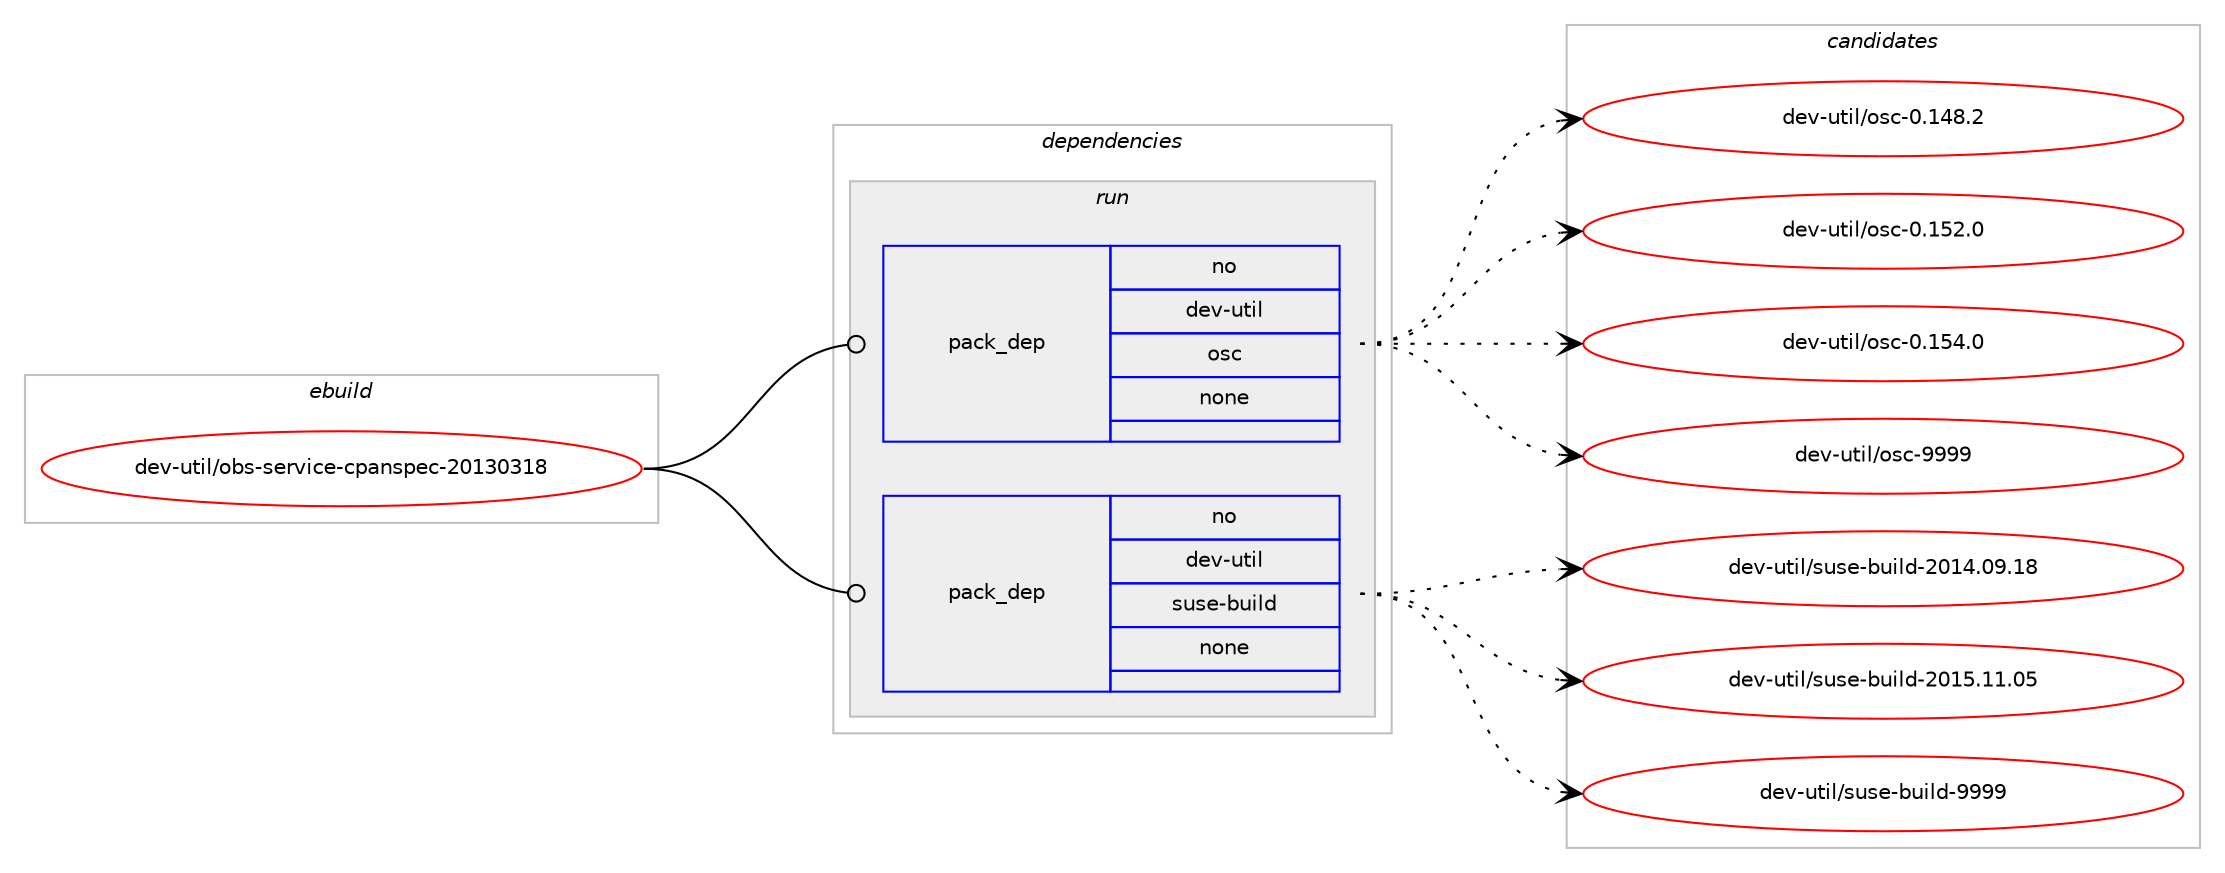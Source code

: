 digraph prolog {

# *************
# Graph options
# *************

newrank=true;
concentrate=true;
compound=true;
graph [rankdir=LR,fontname=Helvetica,fontsize=10,ranksep=1.5];#, ranksep=2.5, nodesep=0.2];
edge  [arrowhead=vee];
node  [fontname=Helvetica,fontsize=10];

# **********
# The ebuild
# **********

subgraph cluster_leftcol {
color=gray;
rank=same;
label=<<i>ebuild</i>>;
id [label="dev-util/obs-service-cpanspec-20130318", color=red, width=4, href="../dev-util/obs-service-cpanspec-20130318.svg"];
}

# ****************
# The dependencies
# ****************

subgraph cluster_midcol {
color=gray;
label=<<i>dependencies</i>>;
subgraph cluster_compile {
fillcolor="#eeeeee";
style=filled;
label=<<i>compile</i>>;
}
subgraph cluster_compileandrun {
fillcolor="#eeeeee";
style=filled;
label=<<i>compile and run</i>>;
}
subgraph cluster_run {
fillcolor="#eeeeee";
style=filled;
label=<<i>run</i>>;
subgraph pack204759 {
dependency287562 [label=<<TABLE BORDER="0" CELLBORDER="1" CELLSPACING="0" CELLPADDING="4" WIDTH="220"><TR><TD ROWSPAN="6" CELLPADDING="30">pack_dep</TD></TR><TR><TD WIDTH="110">no</TD></TR><TR><TD>dev-util</TD></TR><TR><TD>osc</TD></TR><TR><TD>none</TD></TR><TR><TD></TD></TR></TABLE>>, shape=none, color=blue];
}
id:e -> dependency287562:w [weight=20,style="solid",arrowhead="odot"];
subgraph pack204760 {
dependency287563 [label=<<TABLE BORDER="0" CELLBORDER="1" CELLSPACING="0" CELLPADDING="4" WIDTH="220"><TR><TD ROWSPAN="6" CELLPADDING="30">pack_dep</TD></TR><TR><TD WIDTH="110">no</TD></TR><TR><TD>dev-util</TD></TR><TR><TD>suse-build</TD></TR><TR><TD>none</TD></TR><TR><TD></TD></TR></TABLE>>, shape=none, color=blue];
}
id:e -> dependency287563:w [weight=20,style="solid",arrowhead="odot"];
}
}

# **************
# The candidates
# **************

subgraph cluster_choices {
rank=same;
color=gray;
label=<<i>candidates</i>>;

subgraph choice204759 {
color=black;
nodesep=1;
choice1001011184511711610510847111115994548464952564650 [label="dev-util/osc-0.148.2", color=red, width=4,href="../dev-util/osc-0.148.2.svg"];
choice1001011184511711610510847111115994548464953504648 [label="dev-util/osc-0.152.0", color=red, width=4,href="../dev-util/osc-0.152.0.svg"];
choice1001011184511711610510847111115994548464953524648 [label="dev-util/osc-0.154.0", color=red, width=4,href="../dev-util/osc-0.154.0.svg"];
choice1001011184511711610510847111115994557575757 [label="dev-util/osc-9999", color=red, width=4,href="../dev-util/osc-9999.svg"];
dependency287562:e -> choice1001011184511711610510847111115994548464952564650:w [style=dotted,weight="100"];
dependency287562:e -> choice1001011184511711610510847111115994548464953504648:w [style=dotted,weight="100"];
dependency287562:e -> choice1001011184511711610510847111115994548464953524648:w [style=dotted,weight="100"];
dependency287562:e -> choice1001011184511711610510847111115994557575757:w [style=dotted,weight="100"];
}
subgraph choice204760 {
color=black;
nodesep=1;
choice100101118451171161051084711511711510145981171051081004550484952464857464956 [label="dev-util/suse-build-2014.09.18", color=red, width=4,href="../dev-util/suse-build-2014.09.18.svg"];
choice100101118451171161051084711511711510145981171051081004550484953464949464853 [label="dev-util/suse-build-2015.11.05", color=red, width=4,href="../dev-util/suse-build-2015.11.05.svg"];
choice100101118451171161051084711511711510145981171051081004557575757 [label="dev-util/suse-build-9999", color=red, width=4,href="../dev-util/suse-build-9999.svg"];
dependency287563:e -> choice100101118451171161051084711511711510145981171051081004550484952464857464956:w [style=dotted,weight="100"];
dependency287563:e -> choice100101118451171161051084711511711510145981171051081004550484953464949464853:w [style=dotted,weight="100"];
dependency287563:e -> choice100101118451171161051084711511711510145981171051081004557575757:w [style=dotted,weight="100"];
}
}

}
